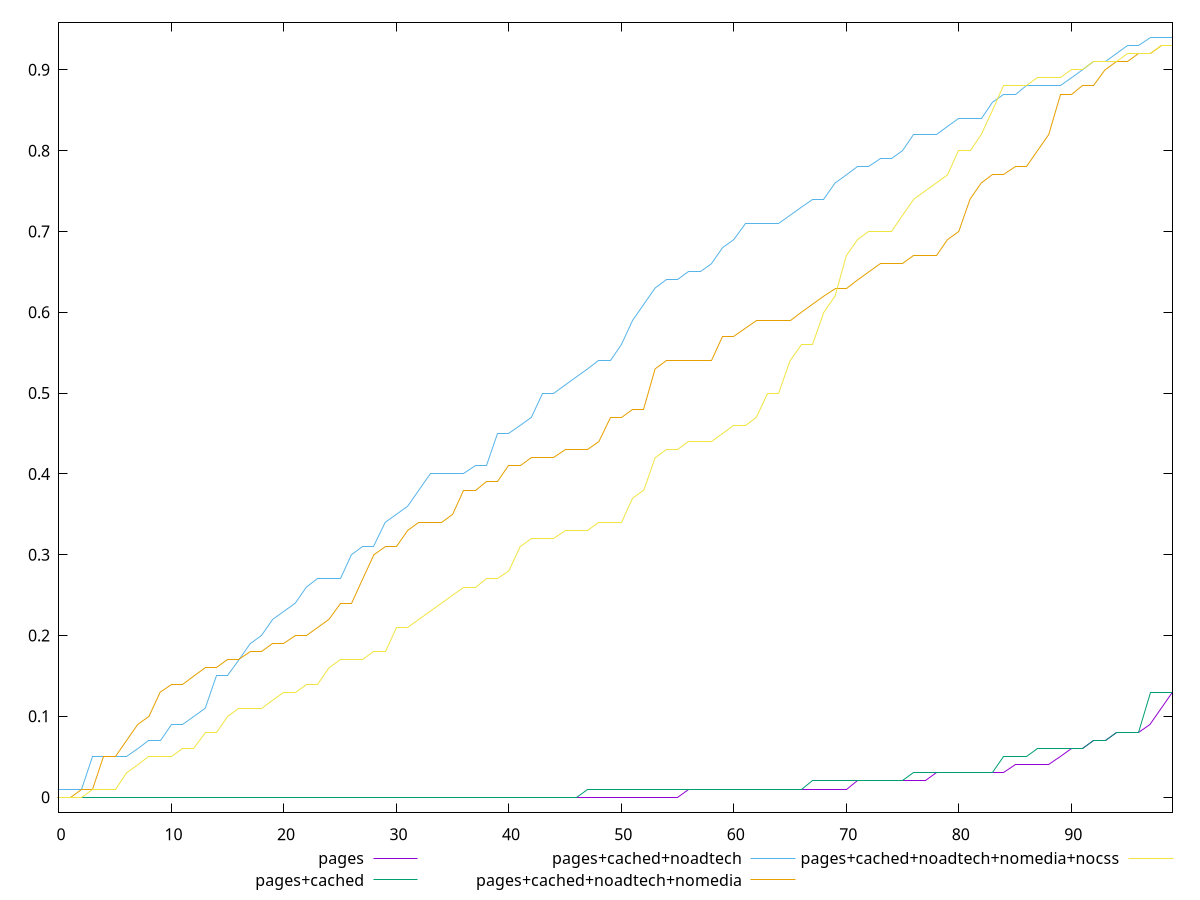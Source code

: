 reset

$pages <<EOF
0 0
1 0
2 0
3 0
4 0
5 0
6 0
7 0
8 0
9 0
10 0
11 0
12 0
13 0
14 0
15 0
16 0
17 0
18 0
19 0
20 0
21 0
22 0
23 0
24 0
25 0
26 0
27 0
28 0
29 0
30 0
31 0
32 0
33 0
34 0
35 0
36 0
37 0
38 0
39 0
40 0
41 0
42 0
43 0
44 0
45 0
46 0
47 0
48 0
49 0
50 0
51 0
52 0
53 0
54 0
55 0
56 0.01
57 0.01
58 0.01
59 0.01
60 0.01
61 0.01
62 0.01
63 0.01
64 0.01
65 0.01
66 0.01
67 0.01
68 0.01
69 0.01
70 0.01
71 0.02
72 0.02
73 0.02
74 0.02
75 0.02
76 0.02
77 0.02
78 0.03
79 0.03
80 0.03
81 0.03
82 0.03
83 0.03
84 0.03
85 0.04
86 0.04
87 0.04
88 0.04
89 0.05
90 0.06
91 0.06
92 0.07
93 0.07
94 0.08
95 0.08
96 0.08
97 0.09
98 0.11
99 0.13
EOF

$pagesCached <<EOF
0 0
1 0
2 0
3 0
4 0
5 0
6 0
7 0
8 0
9 0
10 0
11 0
12 0
13 0
14 0
15 0
16 0
17 0
18 0
19 0
20 0
21 0
22 0
23 0
24 0
25 0
26 0
27 0
28 0
29 0
30 0
31 0
32 0
33 0
34 0
35 0
36 0
37 0
38 0
39 0
40 0
41 0
42 0
43 0
44 0
45 0
46 0
47 0.01
48 0.01
49 0.01
50 0.01
51 0.01
52 0.01
53 0.01
54 0.01
55 0.01
56 0.01
57 0.01
58 0.01
59 0.01
60 0.01
61 0.01
62 0.01
63 0.01
64 0.01
65 0.01
66 0.01
67 0.02
68 0.02
69 0.02
70 0.02
71 0.02
72 0.02
73 0.02
74 0.02
75 0.02
76 0.03
77 0.03
78 0.03
79 0.03
80 0.03
81 0.03
82 0.03
83 0.03
84 0.05
85 0.05
86 0.05
87 0.06
88 0.06
89 0.06
90 0.06
91 0.06
92 0.07
93 0.07
94 0.08
95 0.08
96 0.08
97 0.13
98 0.13
99 0.13
EOF

$pagesCachedNoadtech <<EOF
0 0.01
1 0.01
2 0.01
3 0.05
4 0.05
5 0.05
6 0.05
7 0.06
8 0.07
9 0.07
10 0.09
11 0.09
12 0.1
13 0.11
14 0.15
15 0.15
16 0.17
17 0.19
18 0.2
19 0.22
20 0.23
21 0.24
22 0.26
23 0.27
24 0.27
25 0.27
26 0.3
27 0.31
28 0.31
29 0.34
30 0.35
31 0.36
32 0.38
33 0.4
34 0.4
35 0.4
36 0.4
37 0.41
38 0.41
39 0.45
40 0.45
41 0.46
42 0.47
43 0.5
44 0.5
45 0.51
46 0.52
47 0.53
48 0.54
49 0.54
50 0.56
51 0.59
52 0.61
53 0.63
54 0.64
55 0.64
56 0.65
57 0.65
58 0.66
59 0.68
60 0.69
61 0.71
62 0.71
63 0.71
64 0.71
65 0.72
66 0.73
67 0.74
68 0.74
69 0.76
70 0.77
71 0.78
72 0.78
73 0.79
74 0.79
75 0.8
76 0.82
77 0.82
78 0.82
79 0.83
80 0.84
81 0.84
82 0.84
83 0.86
84 0.87
85 0.87
86 0.88
87 0.88
88 0.88
89 0.88
90 0.89
91 0.9
92 0.91
93 0.91
94 0.92
95 0.93
96 0.93
97 0.94
98 0.94
99 0.94
EOF

$pagesCachedNoadtechNomedia <<EOF
0 0
1 0
2 0.01
3 0.01
4 0.05
5 0.05
6 0.07
7 0.09
8 0.1
9 0.13
10 0.14
11 0.14
12 0.15
13 0.16
14 0.16
15 0.17
16 0.17
17 0.18
18 0.18
19 0.19
20 0.19
21 0.2
22 0.2
23 0.21
24 0.22
25 0.24
26 0.24
27 0.27
28 0.3
29 0.31
30 0.31
31 0.33
32 0.34
33 0.34
34 0.34
35 0.35
36 0.38
37 0.38
38 0.39
39 0.39
40 0.41
41 0.41
42 0.42
43 0.42
44 0.42
45 0.43
46 0.43
47 0.43
48 0.44
49 0.47
50 0.47
51 0.48
52 0.48
53 0.53
54 0.54
55 0.54
56 0.54
57 0.54
58 0.54
59 0.57
60 0.57
61 0.58
62 0.59
63 0.59
64 0.59
65 0.59
66 0.6
67 0.61
68 0.62
69 0.63
70 0.63
71 0.64
72 0.65
73 0.66
74 0.66
75 0.66
76 0.67
77 0.67
78 0.67
79 0.69
80 0.7
81 0.74
82 0.76
83 0.77
84 0.77
85 0.78
86 0.78
87 0.8
88 0.82
89 0.87
90 0.87
91 0.88
92 0.88
93 0.9
94 0.91
95 0.91
96 0.92
97 0.92
98 0.93
99 0.93
EOF

$pagesCachedNoadtechNomediaNocss <<EOF
0 0
1 0
2 0
3 0.01
4 0.01
5 0.01
6 0.03
7 0.04
8 0.05
9 0.05
10 0.05
11 0.06
12 0.06
13 0.08
14 0.08
15 0.1
16 0.11
17 0.11
18 0.11
19 0.12
20 0.13
21 0.13
22 0.14
23 0.14
24 0.16
25 0.17
26 0.17
27 0.17
28 0.18
29 0.18
30 0.21
31 0.21
32 0.22
33 0.23
34 0.24
35 0.25
36 0.26
37 0.26
38 0.27
39 0.27
40 0.28
41 0.31
42 0.32
43 0.32
44 0.32
45 0.33
46 0.33
47 0.33
48 0.34
49 0.34
50 0.34
51 0.37
52 0.38
53 0.42
54 0.43
55 0.43
56 0.44
57 0.44
58 0.44
59 0.45
60 0.46
61 0.46
62 0.47
63 0.5
64 0.5
65 0.54
66 0.56
67 0.56
68 0.6
69 0.62
70 0.67
71 0.69
72 0.7
73 0.7
74 0.7
75 0.72
76 0.74
77 0.75
78 0.76
79 0.77
80 0.8
81 0.8
82 0.82
83 0.85
84 0.88
85 0.88
86 0.88
87 0.89
88 0.89
89 0.89
90 0.9
91 0.9
92 0.91
93 0.91
94 0.91
95 0.92
96 0.92
97 0.92
98 0.93
99 0.93
EOF

set key outside below
set xrange [0:99]
set yrange [-0.0188:0.9588]
set trange [-0.0188:0.9588]
set terminal svg size 640, 580 enhanced background rgb 'white'
set output "report_00013_2021-02-09T12-04-24.940Z/max-potential-fid/comparison/sorted/all_score.svg"

plot $pages title "pages" with line, \
     $pagesCached title "pages+cached" with line, \
     $pagesCachedNoadtech title "pages+cached+noadtech" with line, \
     $pagesCachedNoadtechNomedia title "pages+cached+noadtech+nomedia" with line, \
     $pagesCachedNoadtechNomediaNocss title "pages+cached+noadtech+nomedia+nocss" with line

reset
